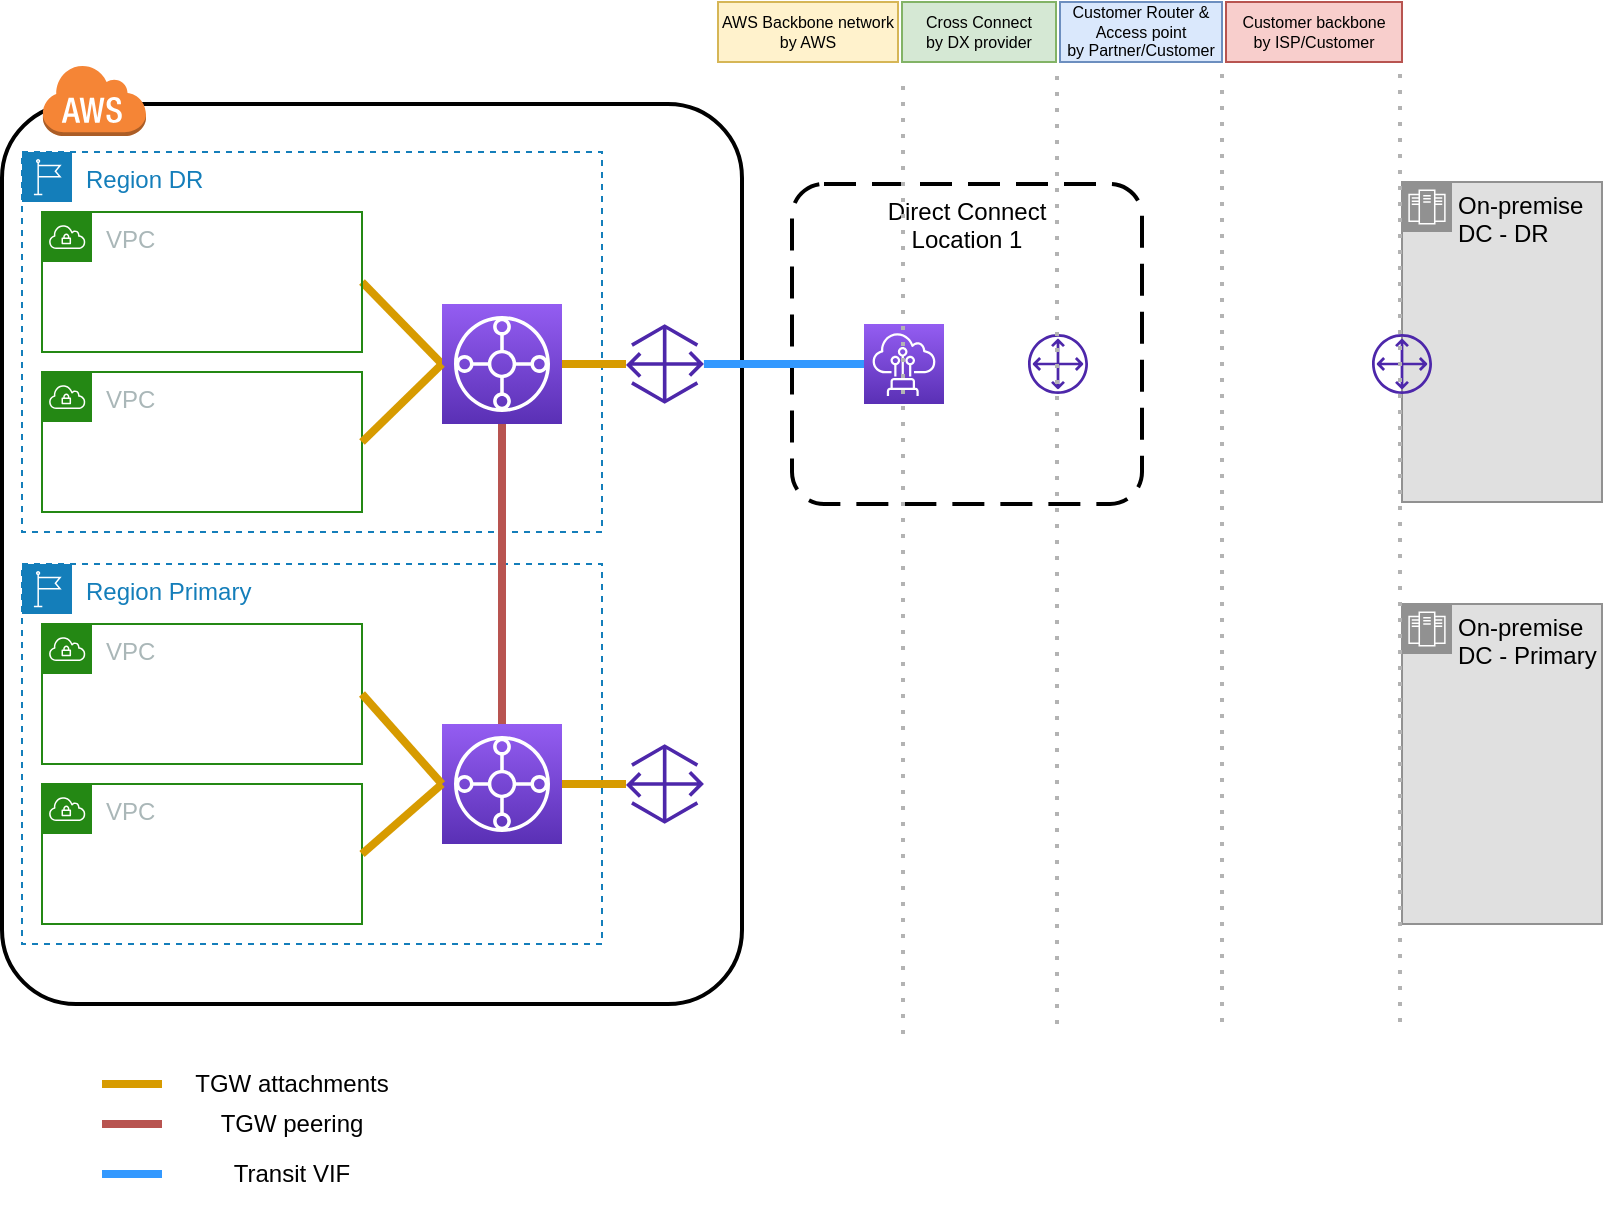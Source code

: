 <mxfile version="21.3.8" type="github">
  <diagram name="Pagina-1" id="8BWRmZO4XsheHeIJ3Gpr">
    <mxGraphModel dx="954" dy="622" grid="1" gridSize="10" guides="1" tooltips="1" connect="1" arrows="1" fold="1" page="1" pageScale="1" pageWidth="827" pageHeight="1169" math="0" shadow="0">
      <root>
        <mxCell id="0" />
        <mxCell id="1" parent="0" />
        <mxCell id="QbBFKRlWhSXPZEAbtEXR-1" value="" style="rounded=1;arcSize=10;dashed=0;fillColor=none;gradientColor=none;strokeWidth=2;" vertex="1" parent="1">
          <mxGeometry x="20" y="90" width="370" height="450" as="geometry" />
        </mxCell>
        <mxCell id="QbBFKRlWhSXPZEAbtEXR-2" value="" style="dashed=0;html=1;shape=mxgraph.aws3.cloud;fillColor=#F58536;gradientColor=none;dashed=0;" vertex="1" parent="1">
          <mxGeometry x="40" y="70" width="52" height="36" as="geometry" />
        </mxCell>
        <mxCell id="QbBFKRlWhSXPZEAbtEXR-4" value="Region DR" style="points=[[0,0],[0.25,0],[0.5,0],[0.75,0],[1,0],[1,0.25],[1,0.5],[1,0.75],[1,1],[0.75,1],[0.5,1],[0.25,1],[0,1],[0,0.75],[0,0.5],[0,0.25]];outlineConnect=0;gradientColor=none;html=1;whiteSpace=wrap;fontSize=12;fontStyle=0;container=1;pointerEvents=0;collapsible=0;recursiveResize=0;shape=mxgraph.aws4.group;grIcon=mxgraph.aws4.group_region;strokeColor=#147EBA;fillColor=none;verticalAlign=top;align=left;spacingLeft=30;fontColor=#147EBA;dashed=1;" vertex="1" parent="1">
          <mxGeometry x="30" y="114" width="290" height="190" as="geometry" />
        </mxCell>
        <mxCell id="QbBFKRlWhSXPZEAbtEXR-15" style="edgeStyle=none;rounded=0;orthogonalLoop=1;jettySize=auto;html=1;exitX=1;exitY=0.5;exitDx=0;exitDy=0;entryX=0;entryY=0.5;entryDx=0;entryDy=0;entryPerimeter=0;endArrow=none;endFill=0;fillColor=#ffcd28;strokeColor=#d79b00;strokeWidth=4;gradientColor=#ffa500;" edge="1" parent="QbBFKRlWhSXPZEAbtEXR-4" source="QbBFKRlWhSXPZEAbtEXR-6" target="QbBFKRlWhSXPZEAbtEXR-11">
          <mxGeometry relative="1" as="geometry" />
        </mxCell>
        <mxCell id="QbBFKRlWhSXPZEAbtEXR-6" value="VPC" style="points=[[0,0],[0.25,0],[0.5,0],[0.75,0],[1,0],[1,0.25],[1,0.5],[1,0.75],[1,1],[0.75,1],[0.5,1],[0.25,1],[0,1],[0,0.75],[0,0.5],[0,0.25]];outlineConnect=0;gradientColor=none;html=1;whiteSpace=wrap;fontSize=12;fontStyle=0;container=1;pointerEvents=0;collapsible=0;recursiveResize=0;shape=mxgraph.aws4.group;grIcon=mxgraph.aws4.group_vpc;strokeColor=#248814;fillColor=none;verticalAlign=top;align=left;spacingLeft=30;fontColor=#AAB7B8;dashed=0;" vertex="1" parent="QbBFKRlWhSXPZEAbtEXR-4">
          <mxGeometry x="10" y="30" width="160" height="70" as="geometry" />
        </mxCell>
        <mxCell id="QbBFKRlWhSXPZEAbtEXR-11" value="" style="sketch=0;points=[[0,0,0],[0.25,0,0],[0.5,0,0],[0.75,0,0],[1,0,0],[0,1,0],[0.25,1,0],[0.5,1,0],[0.75,1,0],[1,1,0],[0,0.25,0],[0,0.5,0],[0,0.75,0],[1,0.25,0],[1,0.5,0],[1,0.75,0]];outlineConnect=0;fontColor=#232F3E;gradientColor=#945DF2;gradientDirection=north;fillColor=#5A30B5;strokeColor=#ffffff;dashed=0;verticalLabelPosition=bottom;verticalAlign=top;align=center;html=1;fontSize=12;fontStyle=0;aspect=fixed;shape=mxgraph.aws4.resourceIcon;resIcon=mxgraph.aws4.transit_gateway;" vertex="1" parent="QbBFKRlWhSXPZEAbtEXR-4">
          <mxGeometry x="210" y="76" width="60" height="60" as="geometry" />
        </mxCell>
        <mxCell id="QbBFKRlWhSXPZEAbtEXR-7" value="VPC" style="points=[[0,0],[0.25,0],[0.5,0],[0.75,0],[1,0],[1,0.25],[1,0.5],[1,0.75],[1,1],[0.75,1],[0.5,1],[0.25,1],[0,1],[0,0.75],[0,0.5],[0,0.25]];outlineConnect=0;gradientColor=none;html=1;whiteSpace=wrap;fontSize=12;fontStyle=0;container=1;pointerEvents=0;collapsible=0;recursiveResize=0;shape=mxgraph.aws4.group;grIcon=mxgraph.aws4.group_vpc;strokeColor=#248814;fillColor=none;verticalAlign=top;align=left;spacingLeft=30;fontColor=#AAB7B8;dashed=0;" vertex="1" parent="1">
          <mxGeometry x="40" y="224" width="160" height="70" as="geometry" />
        </mxCell>
        <mxCell id="QbBFKRlWhSXPZEAbtEXR-8" value="Region Primary" style="points=[[0,0],[0.25,0],[0.5,0],[0.75,0],[1,0],[1,0.25],[1,0.5],[1,0.75],[1,1],[0.75,1],[0.5,1],[0.25,1],[0,1],[0,0.75],[0,0.5],[0,0.25]];outlineConnect=0;gradientColor=none;html=1;whiteSpace=wrap;fontSize=12;fontStyle=0;container=1;pointerEvents=0;collapsible=0;recursiveResize=0;shape=mxgraph.aws4.group;grIcon=mxgraph.aws4.group_region;strokeColor=#147EBA;fillColor=none;verticalAlign=top;align=left;spacingLeft=30;fontColor=#147EBA;dashed=1;" vertex="1" parent="1">
          <mxGeometry x="30" y="320" width="290" height="190" as="geometry" />
        </mxCell>
        <mxCell id="QbBFKRlWhSXPZEAbtEXR-9" value="VPC" style="points=[[0,0],[0.25,0],[0.5,0],[0.75,0],[1,0],[1,0.25],[1,0.5],[1,0.75],[1,1],[0.75,1],[0.5,1],[0.25,1],[0,1],[0,0.75],[0,0.5],[0,0.25]];outlineConnect=0;gradientColor=none;html=1;whiteSpace=wrap;fontSize=12;fontStyle=0;container=1;pointerEvents=0;collapsible=0;recursiveResize=0;shape=mxgraph.aws4.group;grIcon=mxgraph.aws4.group_vpc;strokeColor=#248814;fillColor=none;verticalAlign=top;align=left;spacingLeft=30;fontColor=#AAB7B8;dashed=0;" vertex="1" parent="QbBFKRlWhSXPZEAbtEXR-8">
          <mxGeometry x="10" y="30" width="160" height="70" as="geometry" />
        </mxCell>
        <mxCell id="QbBFKRlWhSXPZEAbtEXR-12" value="" style="sketch=0;points=[[0,0,0],[0.25,0,0],[0.5,0,0],[0.75,0,0],[1,0,0],[0,1,0],[0.25,1,0],[0.5,1,0],[0.75,1,0],[1,1,0],[0,0.25,0],[0,0.5,0],[0,0.75,0],[1,0.25,0],[1,0.5,0],[1,0.75,0]];outlineConnect=0;fontColor=#232F3E;gradientColor=#945DF2;gradientDirection=north;fillColor=#5A30B5;strokeColor=#ffffff;dashed=0;verticalLabelPosition=bottom;verticalAlign=top;align=center;html=1;fontSize=12;fontStyle=0;aspect=fixed;shape=mxgraph.aws4.resourceIcon;resIcon=mxgraph.aws4.transit_gateway;" vertex="1" parent="QbBFKRlWhSXPZEAbtEXR-8">
          <mxGeometry x="210" y="80" width="60" height="60" as="geometry" />
        </mxCell>
        <mxCell id="QbBFKRlWhSXPZEAbtEXR-17" style="edgeStyle=none;rounded=0;orthogonalLoop=1;jettySize=auto;html=1;exitX=1;exitY=0.5;exitDx=0;exitDy=0;entryX=0;entryY=0.5;entryDx=0;entryDy=0;entryPerimeter=0;endArrow=none;endFill=0;fillColor=#ffcd28;gradientColor=#ffa500;strokeColor=#d79b00;strokeWidth=4;" edge="1" parent="QbBFKRlWhSXPZEAbtEXR-8" source="QbBFKRlWhSXPZEAbtEXR-9" target="QbBFKRlWhSXPZEAbtEXR-12">
          <mxGeometry relative="1" as="geometry">
            <mxPoint x="180" y="-51" as="sourcePoint" />
            <mxPoint x="220" y="-90" as="targetPoint" />
          </mxGeometry>
        </mxCell>
        <mxCell id="QbBFKRlWhSXPZEAbtEXR-10" value="VPC" style="points=[[0,0],[0.25,0],[0.5,0],[0.75,0],[1,0],[1,0.25],[1,0.5],[1,0.75],[1,1],[0.75,1],[0.5,1],[0.25,1],[0,1],[0,0.75],[0,0.5],[0,0.25]];outlineConnect=0;gradientColor=none;html=1;whiteSpace=wrap;fontSize=12;fontStyle=0;container=1;pointerEvents=0;collapsible=0;recursiveResize=0;shape=mxgraph.aws4.group;grIcon=mxgraph.aws4.group_vpc;strokeColor=#248814;fillColor=none;verticalAlign=top;align=left;spacingLeft=30;fontColor=#AAB7B8;dashed=0;" vertex="1" parent="1">
          <mxGeometry x="40" y="430" width="160" height="70" as="geometry" />
        </mxCell>
        <mxCell id="QbBFKRlWhSXPZEAbtEXR-16" style="edgeStyle=none;rounded=0;orthogonalLoop=1;jettySize=auto;html=1;exitX=1;exitY=0.5;exitDx=0;exitDy=0;entryX=0;entryY=0.5;entryDx=0;entryDy=0;entryPerimeter=0;endArrow=none;endFill=0;fillColor=#ffcd28;strokeColor=#d79b00;strokeWidth=4;gradientColor=#ffa500;" edge="1" parent="1" source="QbBFKRlWhSXPZEAbtEXR-7" target="QbBFKRlWhSXPZEAbtEXR-11">
          <mxGeometry relative="1" as="geometry">
            <mxPoint x="210" y="189" as="sourcePoint" />
            <mxPoint x="250" y="230" as="targetPoint" />
          </mxGeometry>
        </mxCell>
        <mxCell id="QbBFKRlWhSXPZEAbtEXR-18" style="edgeStyle=none;rounded=0;orthogonalLoop=1;jettySize=auto;html=1;exitX=1;exitY=0.5;exitDx=0;exitDy=0;entryX=0;entryY=0.5;entryDx=0;entryDy=0;entryPerimeter=0;endArrow=none;endFill=0;fillColor=#ffcd28;gradientColor=#ffa500;strokeColor=#d79b00;strokeWidth=4;" edge="1" parent="1" source="QbBFKRlWhSXPZEAbtEXR-10" target="QbBFKRlWhSXPZEAbtEXR-12">
          <mxGeometry relative="1" as="geometry">
            <mxPoint x="210" y="395" as="sourcePoint" />
            <mxPoint x="250" y="440" as="targetPoint" />
          </mxGeometry>
        </mxCell>
        <mxCell id="QbBFKRlWhSXPZEAbtEXR-19" value="" style="sketch=0;outlineConnect=0;fontColor=#232F3E;gradientColor=none;fillColor=#4D27AA;strokeColor=none;dashed=0;verticalLabelPosition=bottom;verticalAlign=top;align=center;html=1;fontSize=12;fontStyle=0;aspect=fixed;pointerEvents=1;shape=mxgraph.aws4.gateway;" vertex="1" parent="1">
          <mxGeometry x="332" y="200" width="38.97" height="40" as="geometry" />
        </mxCell>
        <mxCell id="QbBFKRlWhSXPZEAbtEXR-20" value="" style="sketch=0;outlineConnect=0;fontColor=#232F3E;gradientColor=none;fillColor=#4D27AA;strokeColor=none;dashed=0;verticalLabelPosition=bottom;verticalAlign=top;align=center;html=1;fontSize=12;fontStyle=0;aspect=fixed;pointerEvents=1;shape=mxgraph.aws4.gateway;" vertex="1" parent="1">
          <mxGeometry x="332" y="410" width="38.97" height="40" as="geometry" />
        </mxCell>
        <mxCell id="QbBFKRlWhSXPZEAbtEXR-21" style="edgeStyle=none;rounded=0;orthogonalLoop=1;jettySize=auto;html=1;entryX=0.5;entryY=1;entryDx=0;entryDy=0;entryPerimeter=0;endArrow=none;endFill=0;strokeWidth=4;fillColor=#f8cecc;gradientColor=#ea6b66;strokeColor=#b85450;" edge="1" parent="1" source="QbBFKRlWhSXPZEAbtEXR-12" target="QbBFKRlWhSXPZEAbtEXR-11">
          <mxGeometry relative="1" as="geometry">
            <mxPoint x="210" y="189" as="sourcePoint" />
            <mxPoint x="250" y="230" as="targetPoint" />
          </mxGeometry>
        </mxCell>
        <mxCell id="QbBFKRlWhSXPZEAbtEXR-22" style="edgeStyle=none;rounded=0;orthogonalLoop=1;jettySize=auto;html=1;entryX=1;entryY=0.5;entryDx=0;entryDy=0;entryPerimeter=0;endArrow=none;endFill=0;fillColor=#ffcd28;gradientColor=#ffa500;strokeColor=#d79b00;strokeWidth=4;" edge="1" parent="1" source="QbBFKRlWhSXPZEAbtEXR-19" target="QbBFKRlWhSXPZEAbtEXR-11">
          <mxGeometry relative="1" as="geometry">
            <mxPoint x="280" y="410" as="sourcePoint" />
            <mxPoint x="280" y="260" as="targetPoint" />
          </mxGeometry>
        </mxCell>
        <mxCell id="QbBFKRlWhSXPZEAbtEXR-23" style="edgeStyle=none;rounded=0;orthogonalLoop=1;jettySize=auto;html=1;endArrow=none;endFill=0;fillColor=#ffcd28;gradientColor=#ffa500;strokeColor=#d79b00;strokeWidth=4;" edge="1" parent="1" source="QbBFKRlWhSXPZEAbtEXR-20" target="QbBFKRlWhSXPZEAbtEXR-12">
          <mxGeometry relative="1" as="geometry">
            <mxPoint x="370" y="230" as="sourcePoint" />
            <mxPoint x="310" y="230" as="targetPoint" />
          </mxGeometry>
        </mxCell>
        <mxCell id="QbBFKRlWhSXPZEAbtEXR-24" style="edgeStyle=none;rounded=0;orthogonalLoop=1;jettySize=auto;html=1;endArrow=none;endFill=0;fillColor=#ffcd28;gradientColor=#ffa500;strokeColor=#d79b00;strokeWidth=4;" edge="1" parent="1">
          <mxGeometry relative="1" as="geometry">
            <mxPoint x="100" y="580" as="sourcePoint" />
            <mxPoint x="70" y="580" as="targetPoint" />
          </mxGeometry>
        </mxCell>
        <mxCell id="QbBFKRlWhSXPZEAbtEXR-25" value="TGW attachments" style="text;html=1;strokeColor=none;fillColor=none;align=center;verticalAlign=middle;whiteSpace=wrap;rounded=0;" vertex="1" parent="1">
          <mxGeometry x="110" y="565" width="110" height="30" as="geometry" />
        </mxCell>
        <mxCell id="QbBFKRlWhSXPZEAbtEXR-26" style="edgeStyle=none;rounded=0;orthogonalLoop=1;jettySize=auto;html=1;endArrow=none;endFill=0;fillColor=#f8cecc;gradientColor=#ea6b66;strokeColor=#b85450;strokeWidth=4;" edge="1" parent="1">
          <mxGeometry relative="1" as="geometry">
            <mxPoint x="100" y="600" as="sourcePoint" />
            <mxPoint x="70" y="600" as="targetPoint" />
          </mxGeometry>
        </mxCell>
        <mxCell id="QbBFKRlWhSXPZEAbtEXR-27" value="TGW peering" style="text;html=1;strokeColor=none;fillColor=none;align=center;verticalAlign=middle;whiteSpace=wrap;rounded=0;" vertex="1" parent="1">
          <mxGeometry x="110" y="585" width="110" height="30" as="geometry" />
        </mxCell>
        <mxCell id="QbBFKRlWhSXPZEAbtEXR-29" value="On-premise DC - Primary" style="shape=mxgraph.ibm.box;prType=zone;fontStyle=0;verticalAlign=top;align=left;spacingLeft=32;spacingTop=4;fillColor=#E0E0E0;rounded=0;whiteSpace=wrap;html=1;strokeColor=#919191;strokeWidth=1;dashed=0;container=1;spacing=-4;collapsible=0;expand=0;recursiveResize=0;" vertex="1" parent="1">
          <mxGeometry x="720" y="340" width="100" height="160" as="geometry" />
        </mxCell>
        <mxCell id="QbBFKRlWhSXPZEAbtEXR-30" value="On-premise DC - DR" style="shape=mxgraph.ibm.box;prType=zone;fontStyle=0;verticalAlign=top;align=left;spacingLeft=32;spacingTop=4;fillColor=#E0E0E0;rounded=0;whiteSpace=wrap;html=1;strokeColor=#919191;strokeWidth=1;dashed=0;container=1;spacing=-4;collapsible=0;expand=0;recursiveResize=0;" vertex="1" parent="1">
          <mxGeometry x="720" y="129" width="100" height="160" as="geometry" />
        </mxCell>
        <mxCell id="QbBFKRlWhSXPZEAbtEXR-34" value="" style="sketch=0;outlineConnect=0;fontColor=#232F3E;gradientColor=none;fillColor=#4D27AA;strokeColor=none;dashed=0;verticalLabelPosition=bottom;verticalAlign=top;align=center;html=1;fontSize=12;fontStyle=0;aspect=fixed;pointerEvents=1;shape=mxgraph.aws4.customer_gateway;" vertex="1" parent="QbBFKRlWhSXPZEAbtEXR-30">
          <mxGeometry x="-15" y="76" width="30" height="30" as="geometry" />
        </mxCell>
        <mxCell id="QbBFKRlWhSXPZEAbtEXR-31" value="Direct Connect &#xa;Location 1" style="rounded=1;arcSize=10;dashed=1;dashPattern=8 4;strokeWidth=2;verticalAlign=top;" vertex="1" parent="1">
          <mxGeometry x="415" y="130" width="175" height="160" as="geometry" />
        </mxCell>
        <mxCell id="QbBFKRlWhSXPZEAbtEXR-32" value="" style="sketch=0;points=[[0,0,0],[0.25,0,0],[0.5,0,0],[0.75,0,0],[1,0,0],[0,1,0],[0.25,1,0],[0.5,1,0],[0.75,1,0],[1,1,0],[0,0.25,0],[0,0.5,0],[0,0.75,0],[1,0.25,0],[1,0.5,0],[1,0.75,0]];outlineConnect=0;fontColor=#232F3E;gradientColor=#945DF2;gradientDirection=north;fillColor=#5A30B5;strokeColor=#ffffff;dashed=0;verticalLabelPosition=bottom;verticalAlign=top;align=center;html=1;fontSize=12;fontStyle=0;aspect=fixed;shape=mxgraph.aws4.resourceIcon;resIcon=mxgraph.aws4.direct_connect;" vertex="1" parent="1">
          <mxGeometry x="451" y="200" width="40" height="40" as="geometry" />
        </mxCell>
        <mxCell id="QbBFKRlWhSXPZEAbtEXR-33" value="" style="sketch=0;outlineConnect=0;fontColor=#232F3E;gradientColor=none;fillColor=#4D27AA;strokeColor=none;dashed=0;verticalLabelPosition=bottom;verticalAlign=top;align=center;html=1;fontSize=12;fontStyle=0;aspect=fixed;pointerEvents=1;shape=mxgraph.aws4.customer_gateway;" vertex="1" parent="1">
          <mxGeometry x="533" y="205" width="30" height="30" as="geometry" />
        </mxCell>
        <mxCell id="QbBFKRlWhSXPZEAbtEXR-35" style="edgeStyle=none;rounded=0;orthogonalLoop=1;jettySize=auto;html=1;endArrow=none;endFill=0;fillColor=#0050ef;strokeColor=#3399FF;strokeWidth=4;exitX=0;exitY=0.5;exitDx=0;exitDy=0;exitPerimeter=0;" edge="1" parent="1" source="QbBFKRlWhSXPZEAbtEXR-32" target="QbBFKRlWhSXPZEAbtEXR-19">
          <mxGeometry relative="1" as="geometry">
            <mxPoint x="342" y="230" as="sourcePoint" />
            <mxPoint x="310" y="230" as="targetPoint" />
          </mxGeometry>
        </mxCell>
        <mxCell id="QbBFKRlWhSXPZEAbtEXR-36" style="edgeStyle=none;rounded=0;orthogonalLoop=1;jettySize=auto;html=1;endArrow=none;endFill=0;fillColor=#f8cecc;gradientColor=#ea6b66;strokeColor=#3399FF;strokeWidth=4;" edge="1" parent="1">
          <mxGeometry relative="1" as="geometry">
            <mxPoint x="100" y="625" as="sourcePoint" />
            <mxPoint x="70" y="625" as="targetPoint" />
          </mxGeometry>
        </mxCell>
        <mxCell id="QbBFKRlWhSXPZEAbtEXR-37" value="Transit VIF" style="text;html=1;strokeColor=none;fillColor=none;align=center;verticalAlign=middle;whiteSpace=wrap;rounded=0;" vertex="1" parent="1">
          <mxGeometry x="110" y="610" width="110" height="30" as="geometry" />
        </mxCell>
        <mxCell id="QbBFKRlWhSXPZEAbtEXR-38" value="" style="endArrow=none;dashed=1;html=1;dashPattern=1 3;strokeWidth=2;rounded=0;strokeColor=#B3B3B3;verticalAlign=bottom;labelPosition=center;verticalLabelPosition=top;align=center;" edge="1" parent="1">
          <mxGeometry width="50" height="50" relative="1" as="geometry">
            <mxPoint x="470.5" y="555" as="sourcePoint" />
            <mxPoint x="470.5" y="75" as="targetPoint" />
          </mxGeometry>
        </mxCell>
        <mxCell id="QbBFKRlWhSXPZEAbtEXR-39" value="" style="endArrow=none;dashed=1;html=1;dashPattern=1 3;strokeWidth=2;rounded=0;strokeColor=#B3B3B3;verticalAlign=bottom;labelPosition=center;verticalLabelPosition=top;align=center;" edge="1" parent="1">
          <mxGeometry width="50" height="50" relative="1" as="geometry">
            <mxPoint x="547.5" y="550" as="sourcePoint" />
            <mxPoint x="547.5" y="70" as="targetPoint" />
          </mxGeometry>
        </mxCell>
        <mxCell id="QbBFKRlWhSXPZEAbtEXR-40" value="" style="endArrow=none;dashed=1;html=1;dashPattern=1 3;strokeWidth=2;rounded=0;strokeColor=#B3B3B3;verticalAlign=bottom;labelPosition=center;verticalLabelPosition=top;align=center;" edge="1" parent="1">
          <mxGeometry width="50" height="50" relative="1" as="geometry">
            <mxPoint x="630" y="549" as="sourcePoint" />
            <mxPoint x="630" y="69" as="targetPoint" />
          </mxGeometry>
        </mxCell>
        <mxCell id="QbBFKRlWhSXPZEAbtEXR-41" value="AWS Backbone network &lt;br style=&quot;font-size: 8px;&quot;&gt;by AWS" style="text;html=1;strokeColor=#d6b656;fillColor=#fff2cc;align=center;verticalAlign=middle;whiteSpace=wrap;rounded=0;fontSize=8;" vertex="1" parent="1">
          <mxGeometry x="378" y="39" width="90" height="30" as="geometry" />
        </mxCell>
        <mxCell id="QbBFKRlWhSXPZEAbtEXR-42" value="Cross Connect&lt;br style=&quot;font-size: 8px;&quot;&gt;by DX provider" style="text;html=1;strokeColor=#82b366;fillColor=#d5e8d4;align=center;verticalAlign=middle;whiteSpace=wrap;rounded=0;fontSize=8;" vertex="1" parent="1">
          <mxGeometry x="470" y="39" width="77" height="30" as="geometry" />
        </mxCell>
        <mxCell id="QbBFKRlWhSXPZEAbtEXR-43" value="Customer Router &amp;amp; Access point&lt;br&gt;by Partner/Customer" style="text;html=1;strokeColor=#6c8ebf;fillColor=#dae8fc;align=center;verticalAlign=middle;whiteSpace=wrap;rounded=0;fontSize=8;" vertex="1" parent="1">
          <mxGeometry x="549" y="39" width="81" height="30" as="geometry" />
        </mxCell>
        <mxCell id="QbBFKRlWhSXPZEAbtEXR-44" value="" style="endArrow=none;dashed=1;html=1;dashPattern=1 3;strokeWidth=2;rounded=0;strokeColor=#B3B3B3;verticalAlign=bottom;labelPosition=center;verticalLabelPosition=top;align=center;" edge="1" parent="1">
          <mxGeometry width="50" height="50" relative="1" as="geometry">
            <mxPoint x="719" y="549" as="sourcePoint" />
            <mxPoint x="719" y="69" as="targetPoint" />
          </mxGeometry>
        </mxCell>
        <mxCell id="QbBFKRlWhSXPZEAbtEXR-45" value="Customer backbone&lt;br&gt;by ISP/Customer" style="text;html=1;strokeColor=#b85450;fillColor=#f8cecc;align=center;verticalAlign=middle;whiteSpace=wrap;rounded=0;fontSize=8;" vertex="1" parent="1">
          <mxGeometry x="632" y="39" width="88" height="30" as="geometry" />
        </mxCell>
      </root>
    </mxGraphModel>
  </diagram>
</mxfile>
